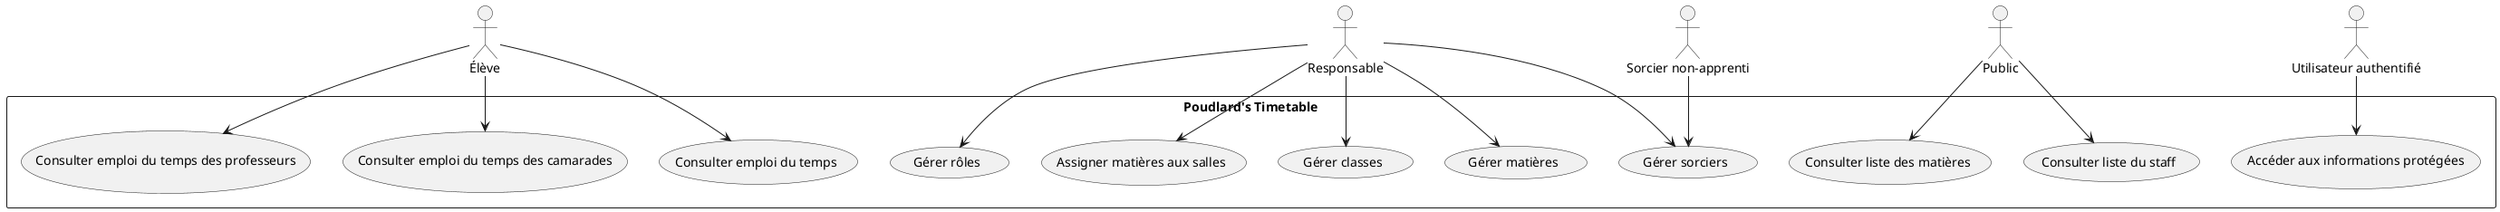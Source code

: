 @startuml
actor "Élève" as Eleve
actor "Responsable" as Responsable
actor "Public" as Public
actor "Utilisateur authentifié" as UtilisateurAuthentifie
actor "Sorcier non-apprenti" as SorcierNonApprenti

rectangle "Poudlard's Timetable" {
    usecase "Consulter emploi du temps" as C1
    usecase "Consulter emploi du temps des camarades" as C2
    usecase "Consulter emploi du temps des professeurs" as C3
    usecase "Gérer matières" as C4
    usecase "Gérer classes" as C5
    usecase "Gérer sorciers" as C6
    usecase "Gérer rôles" as C7
    usecase "Assigner matières aux salles" as C8
    usecase "Consulter liste des matières" as C9
    usecase "Consulter liste du staff" as C10
    usecase "Accéder aux informations protégées" as C11
}

Eleve --> C1
Eleve --> C2
Eleve --> C3
Responsable --> C4
Responsable --> C5
Responsable --> C6
Responsable --> C7
Responsable --> C8
Public --> C9
Public --> C10
UtilisateurAuthentifie --> C11
SorcierNonApprenti --> C6
@enduml
